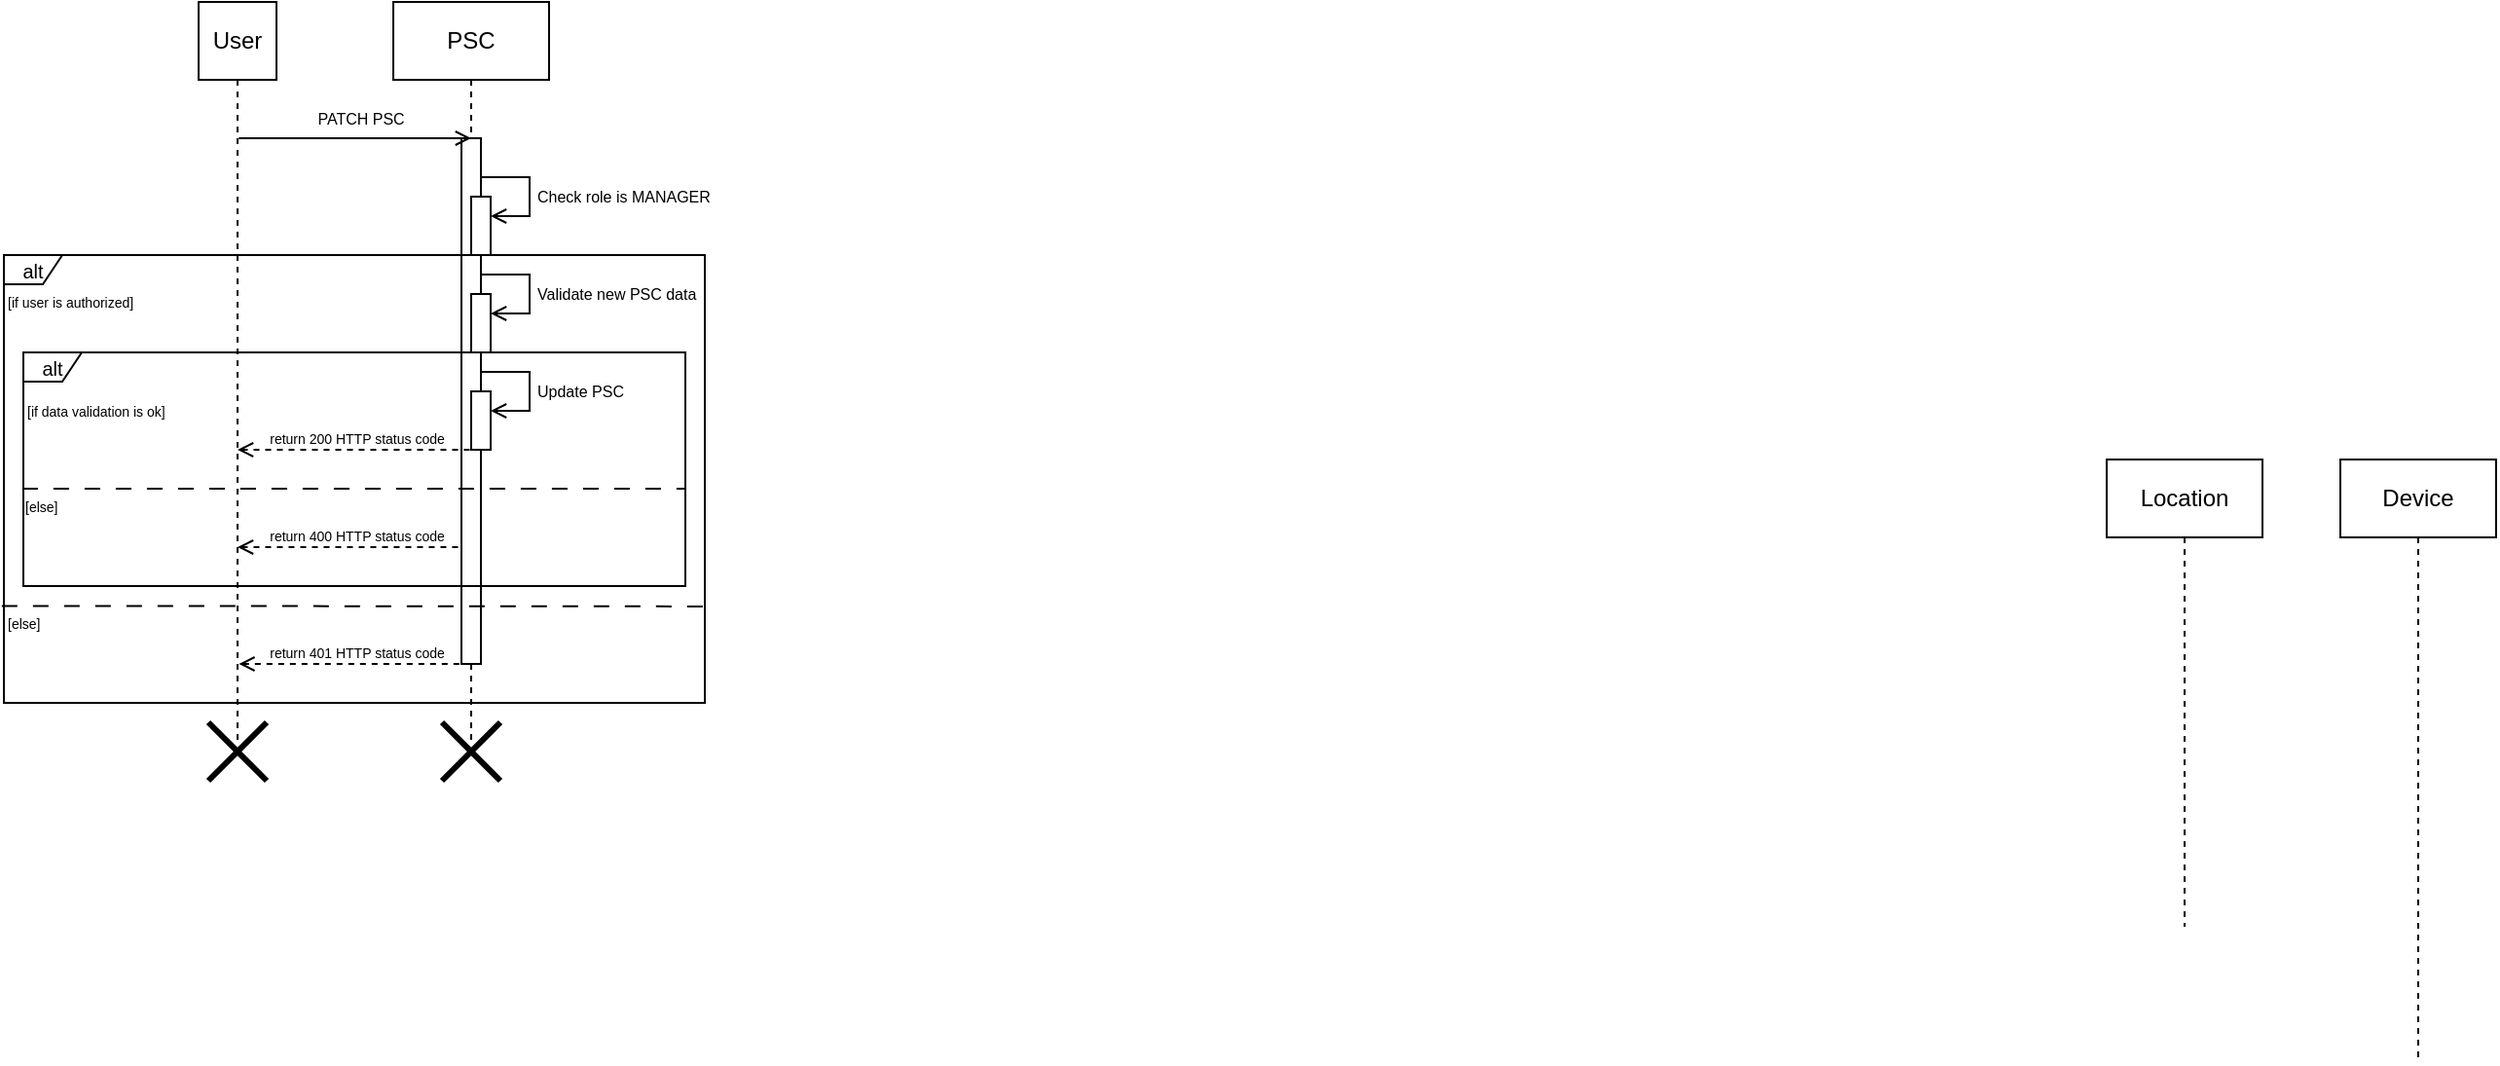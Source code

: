 <mxfile version="24.0.4" type="device">
  <diagram id="veOgcDAYwcQMUDRxtFas" name="Page-1">
    <mxGraphModel dx="1402" dy="347" grid="1" gridSize="10" guides="1" tooltips="1" connect="1" arrows="1" fold="1" page="1" pageScale="1" pageWidth="827" pageHeight="1169" math="0" shadow="0">
      <root>
        <mxCell id="0" />
        <mxCell id="1" parent="0" />
        <mxCell id="CiQgohF3w-3SZwqTiutz-49" style="edgeStyle=elbowEdgeStyle;rounded=0;orthogonalLoop=1;jettySize=auto;html=1;elbow=vertical;curved=0;endArrow=none;endFill=0;fontSize=8;startArrow=open;startFill=0;dashed=1;" parent="1" edge="1">
          <mxGeometry relative="1" as="geometry">
            <mxPoint x="119.997" y="320" as="sourcePoint" />
            <mxPoint x="239.33" y="320" as="targetPoint" />
          </mxGeometry>
        </mxCell>
        <mxCell id="CiQgohF3w-3SZwqTiutz-50" value="return 400 HTTP status code" style="edgeLabel;html=1;align=center;verticalAlign=middle;resizable=0;points=[];fontSize=7;labelBackgroundColor=none;" parent="CiQgohF3w-3SZwqTiutz-49" vertex="1" connectable="0">
          <mxGeometry x="0.046" y="-2" relative="1" as="geometry">
            <mxPoint x="-2" y="-7" as="offset" />
          </mxGeometry>
        </mxCell>
        <mxCell id="CiQgohF3w-3SZwqTiutz-7" value="PSC" style="shape=umlLifeline;perimeter=lifelinePerimeter;whiteSpace=wrap;html=1;container=0;dropTarget=0;collapsible=0;recursiveResize=0;outlineConnect=0;portConstraint=eastwest;newEdgeStyle={&quot;edgeStyle&quot;:&quot;elbowEdgeStyle&quot;,&quot;elbow&quot;:&quot;vertical&quot;,&quot;curved&quot;:0,&quot;rounded&quot;:0};" parent="1" vertex="1">
          <mxGeometry x="200" y="40" width="80" height="380" as="geometry" />
        </mxCell>
        <mxCell id="CiQgohF3w-3SZwqTiutz-8" value="Check role is MANAGER" style="html=1;align=left;spacingLeft=2;endArrow=open;rounded=0;edgeStyle=orthogonalEdgeStyle;curved=0;rounded=0;fontSize=8;endFill=0;" parent="CiQgohF3w-3SZwqTiutz-7" source="CiQgohF3w-3SZwqTiutz-9" target="CiQgohF3w-3SZwqTiutz-10" edge="1">
          <mxGeometry x="0.077" relative="1" as="geometry">
            <mxPoint x="40" y="160" as="sourcePoint" />
            <Array as="points">
              <mxPoint x="70" y="90" />
              <mxPoint x="70" y="110" />
            </Array>
            <mxPoint as="offset" />
          </mxGeometry>
        </mxCell>
        <mxCell id="CiQgohF3w-3SZwqTiutz-9" value="" style="html=1;points=[[0,0,0,0,5],[0,1,0,0,-5],[1,0,0,0,5],[1,1,0,0,-5]];perimeter=orthogonalPerimeter;outlineConnect=0;targetShapes=umlLifeline;portConstraint=eastwest;newEdgeStyle={&quot;curved&quot;:0,&quot;rounded&quot;:0};fontSize=8;" parent="CiQgohF3w-3SZwqTiutz-7" vertex="1">
          <mxGeometry x="35" y="70" width="10" height="270" as="geometry" />
        </mxCell>
        <mxCell id="CiQgohF3w-3SZwqTiutz-10" value="" style="html=1;points=[[0,0,0,0,5],[0,1,0,0,-5],[1,0,0,0,5],[1,1,0,0,-5]];perimeter=orthogonalPerimeter;outlineConnect=0;targetShapes=umlLifeline;portConstraint=eastwest;newEdgeStyle={&quot;curved&quot;:0,&quot;rounded&quot;:0};fontSize=8;" parent="CiQgohF3w-3SZwqTiutz-7" vertex="1">
          <mxGeometry x="40" y="100" width="10" height="30" as="geometry" />
        </mxCell>
        <mxCell id="CiQgohF3w-3SZwqTiutz-11" value="Location" style="shape=umlLifeline;perimeter=lifelinePerimeter;whiteSpace=wrap;html=1;container=0;dropTarget=0;collapsible=0;recursiveResize=0;outlineConnect=0;portConstraint=eastwest;newEdgeStyle={&quot;edgeStyle&quot;:&quot;elbowEdgeStyle&quot;,&quot;elbow&quot;:&quot;vertical&quot;,&quot;curved&quot;:0,&quot;rounded&quot;:0};" parent="1" vertex="1">
          <mxGeometry x="1080" y="275" width="80" height="240" as="geometry" />
        </mxCell>
        <mxCell id="CiQgohF3w-3SZwqTiutz-15" value="User" style="shape=umlLifeline;perimeter=lifelinePerimeter;whiteSpace=wrap;html=1;container=0;dropTarget=0;collapsible=0;recursiveResize=0;outlineConnect=0;portConstraint=eastwest;newEdgeStyle={&quot;edgeStyle&quot;:&quot;elbowEdgeStyle&quot;,&quot;elbow&quot;:&quot;vertical&quot;,&quot;curved&quot;:0,&quot;rounded&quot;:0};" parent="1" vertex="1">
          <mxGeometry x="110" y="40" width="20" height="380" as="geometry" />
        </mxCell>
        <mxCell id="CiQgohF3w-3SZwqTiutz-16" value="Device" style="shape=umlLifeline;perimeter=lifelinePerimeter;whiteSpace=wrap;html=1;container=0;dropTarget=0;collapsible=0;recursiveResize=0;outlineConnect=0;portConstraint=eastwest;newEdgeStyle={&quot;edgeStyle&quot;:&quot;elbowEdgeStyle&quot;,&quot;elbow&quot;:&quot;vertical&quot;,&quot;curved&quot;:0,&quot;rounded&quot;:0};" parent="1" vertex="1">
          <mxGeometry x="1200" y="275" width="80" height="310" as="geometry" />
        </mxCell>
        <mxCell id="CiQgohF3w-3SZwqTiutz-17" value="User" style="whiteSpace=wrap;html=1;" parent="1" vertex="1">
          <mxGeometry x="100" y="40" width="40" height="40" as="geometry" />
        </mxCell>
        <mxCell id="CiQgohF3w-3SZwqTiutz-18" style="edgeStyle=elbowEdgeStyle;rounded=0;orthogonalLoop=1;jettySize=auto;html=1;elbow=vertical;curved=0;endArrow=open;endFill=0;fontSize=8;" parent="1" edge="1">
          <mxGeometry relative="1" as="geometry">
            <mxPoint x="120.667" y="110.0" as="sourcePoint" />
            <mxPoint x="240" y="110.0" as="targetPoint" />
          </mxGeometry>
        </mxCell>
        <mxCell id="CiQgohF3w-3SZwqTiutz-19" value="PATCH PSC" style="edgeLabel;html=1;align=center;verticalAlign=middle;resizable=0;points=[];fontSize=8;" parent="CiQgohF3w-3SZwqTiutz-18" vertex="1" connectable="0">
          <mxGeometry x="0.046" y="-2" relative="1" as="geometry">
            <mxPoint y="-12" as="offset" />
          </mxGeometry>
        </mxCell>
        <mxCell id="CiQgohF3w-3SZwqTiutz-34" value="alt" style="shape=umlFrame;whiteSpace=wrap;html=1;pointerEvents=0;width=30;height=15;fontSize=10;" parent="1" vertex="1">
          <mxGeometry y="170" width="360" height="230" as="geometry" />
        </mxCell>
        <mxCell id="CiQgohF3w-3SZwqTiutz-35" value="&lt;font style=&quot;font-size: 7px;&quot;&gt;[if user is authorized]&lt;/font&gt;" style="text;html=1;align=left;verticalAlign=middle;resizable=0;points=[];autosize=1;strokeColor=none;fillColor=none;fontSize=7;" parent="1" vertex="1">
          <mxGeometry y="185" width="90" height="20" as="geometry" />
        </mxCell>
        <mxCell id="CiQgohF3w-3SZwqTiutz-40" value="alt" style="shape=umlFrame;whiteSpace=wrap;html=1;pointerEvents=0;width=30;height=15;fontSize=10;" parent="1" vertex="1">
          <mxGeometry x="10" y="220" width="340" height="120" as="geometry" />
        </mxCell>
        <mxCell id="CiQgohF3w-3SZwqTiutz-43" value="Validate new PSC data" style="html=1;align=left;spacingLeft=2;endArrow=open;rounded=0;edgeStyle=orthogonalEdgeStyle;curved=0;rounded=0;fontSize=8;endFill=0;" parent="1" target="CiQgohF3w-3SZwqTiutz-44" edge="1">
          <mxGeometry x="0.077" relative="1" as="geometry">
            <mxPoint x="245" y="180" as="sourcePoint" />
            <Array as="points">
              <mxPoint x="270" y="180" />
              <mxPoint x="270" y="200" />
            </Array>
            <mxPoint as="offset" />
          </mxGeometry>
        </mxCell>
        <mxCell id="CiQgohF3w-3SZwqTiutz-44" value="" style="html=1;points=[[0,0,0,0,5],[0,1,0,0,-5],[1,0,0,0,5],[1,1,0,0,-5]];perimeter=orthogonalPerimeter;outlineConnect=0;targetShapes=umlLifeline;portConstraint=eastwest;newEdgeStyle={&quot;curved&quot;:0,&quot;rounded&quot;:0};fontSize=8;" parent="1" vertex="1">
          <mxGeometry x="240" y="190" width="10" height="30" as="geometry" />
        </mxCell>
        <mxCell id="CiQgohF3w-3SZwqTiutz-45" value="&lt;font style=&quot;font-size: 7px;&quot;&gt;[if data validation is ok]&lt;/font&gt;" style="text;html=1;align=left;verticalAlign=top;resizable=0;points=[];autosize=1;strokeColor=none;fillColor=none;fontSize=7;" parent="1" vertex="1">
          <mxGeometry x="10" y="240" width="90" height="20" as="geometry" />
        </mxCell>
        <mxCell id="CiQgohF3w-3SZwqTiutz-46" style="edgeStyle=elbowEdgeStyle;rounded=0;orthogonalLoop=1;jettySize=auto;html=1;elbow=vertical;curved=0;endArrow=none;endFill=0;fontSize=8;startArrow=none;startFill=0;dashed=1;dashPattern=8 8;" parent="1" edge="1">
          <mxGeometry relative="1" as="geometry">
            <mxPoint x="9.46" y="290" as="sourcePoint" />
            <mxPoint x="349.46" y="290" as="targetPoint" />
          </mxGeometry>
        </mxCell>
        <mxCell id="CiQgohF3w-3SZwqTiutz-48" value="&lt;font style=&quot;font-size: 7px;&quot;&gt;[else]&lt;/font&gt;" style="text;html=1;align=left;verticalAlign=middle;resizable=0;points=[];autosize=1;strokeColor=none;fillColor=none;fontSize=7;" parent="1" vertex="1">
          <mxGeometry x="9.46" y="290.2" width="40" height="20" as="geometry" />
        </mxCell>
        <mxCell id="CiQgohF3w-3SZwqTiutz-51" style="rounded=0;orthogonalLoop=1;jettySize=auto;html=1;elbow=vertical;endArrow=none;endFill=0;fontSize=8;startArrow=none;startFill=0;dashed=1;entryX=1.003;entryY=0.825;entryDx=0;entryDy=0;entryPerimeter=0;dashPattern=8 8;" parent="1" edge="1">
          <mxGeometry relative="1" as="geometry">
            <mxPoint x="-1.08" y="350.2" as="sourcePoint" />
            <mxPoint x="360.0" y="350.45" as="targetPoint" />
          </mxGeometry>
        </mxCell>
        <mxCell id="CiQgohF3w-3SZwqTiutz-52" value="&lt;font style=&quot;font-size: 7px;&quot;&gt;[else]&lt;/font&gt;" style="text;html=1;align=left;verticalAlign=middle;resizable=0;points=[];autosize=1;strokeColor=none;fillColor=none;fontSize=7;" parent="1" vertex="1">
          <mxGeometry y="350" width="40" height="20" as="geometry" />
        </mxCell>
        <mxCell id="CiQgohF3w-3SZwqTiutz-53" style="edgeStyle=elbowEdgeStyle;rounded=0;orthogonalLoop=1;jettySize=auto;html=1;elbow=vertical;curved=0;endArrow=none;endFill=0;fontSize=8;startArrow=open;startFill=0;dashed=1;" parent="1" edge="1">
          <mxGeometry relative="1" as="geometry">
            <mxPoint x="120.667" y="380" as="sourcePoint" />
            <mxPoint x="240.0" y="380" as="targetPoint" />
          </mxGeometry>
        </mxCell>
        <mxCell id="CiQgohF3w-3SZwqTiutz-54" value="return 401 HTTP status code" style="edgeLabel;html=1;align=center;verticalAlign=middle;resizable=0;points=[];fontSize=7;labelBackgroundColor=none;" parent="CiQgohF3w-3SZwqTiutz-53" vertex="1" connectable="0">
          <mxGeometry x="0.046" y="-2" relative="1" as="geometry">
            <mxPoint x="-2" y="-7" as="offset" />
          </mxGeometry>
        </mxCell>
        <mxCell id="CiQgohF3w-3SZwqTiutz-55" value="Update PSC" style="html=1;align=left;spacingLeft=2;endArrow=open;rounded=0;edgeStyle=orthogonalEdgeStyle;curved=0;rounded=0;fontSize=8;endFill=0;" parent="1" target="CiQgohF3w-3SZwqTiutz-56" edge="1">
          <mxGeometry x="0.077" relative="1" as="geometry">
            <mxPoint x="245" y="230" as="sourcePoint" />
            <Array as="points">
              <mxPoint x="270" y="230" />
              <mxPoint x="270" y="250" />
            </Array>
            <mxPoint as="offset" />
          </mxGeometry>
        </mxCell>
        <mxCell id="CiQgohF3w-3SZwqTiutz-56" value="" style="html=1;points=[[0,0,0,0,5],[0,1,0,0,-5],[1,0,0,0,5],[1,1,0,0,-5]];perimeter=orthogonalPerimeter;outlineConnect=0;targetShapes=umlLifeline;portConstraint=eastwest;newEdgeStyle={&quot;curved&quot;:0,&quot;rounded&quot;:0};fontSize=8;" parent="1" vertex="1">
          <mxGeometry x="240" y="240" width="10" height="30" as="geometry" />
        </mxCell>
        <mxCell id="CiQgohF3w-3SZwqTiutz-37" style="edgeStyle=elbowEdgeStyle;rounded=0;orthogonalLoop=1;jettySize=auto;html=1;elbow=vertical;curved=0;endArrow=none;endFill=0;fontSize=8;startArrow=open;startFill=0;dashed=1;" parent="1" edge="1">
          <mxGeometry relative="1" as="geometry">
            <mxPoint x="119.997" y="270" as="sourcePoint" />
            <mxPoint x="239.33" y="270" as="targetPoint" />
          </mxGeometry>
        </mxCell>
        <mxCell id="CiQgohF3w-3SZwqTiutz-38" value="return 200 HTTP status code" style="edgeLabel;html=1;align=center;verticalAlign=middle;resizable=0;points=[];fontSize=7;labelBackgroundColor=none;" parent="CiQgohF3w-3SZwqTiutz-37" vertex="1" connectable="0">
          <mxGeometry x="0.046" y="-2" relative="1" as="geometry">
            <mxPoint x="-2" y="-7" as="offset" />
          </mxGeometry>
        </mxCell>
        <mxCell id="g1t0eDaCX29NPBsjnEI5-1" value="" style="shape=umlDestroy;whiteSpace=wrap;html=1;strokeWidth=3;targetShapes=umlLifeline;" vertex="1" parent="1">
          <mxGeometry x="105" y="410" width="30" height="30" as="geometry" />
        </mxCell>
        <mxCell id="g1t0eDaCX29NPBsjnEI5-2" value="" style="shape=umlDestroy;whiteSpace=wrap;html=1;strokeWidth=3;targetShapes=umlLifeline;" vertex="1" parent="1">
          <mxGeometry x="225" y="410" width="30" height="30" as="geometry" />
        </mxCell>
      </root>
    </mxGraphModel>
  </diagram>
</mxfile>
